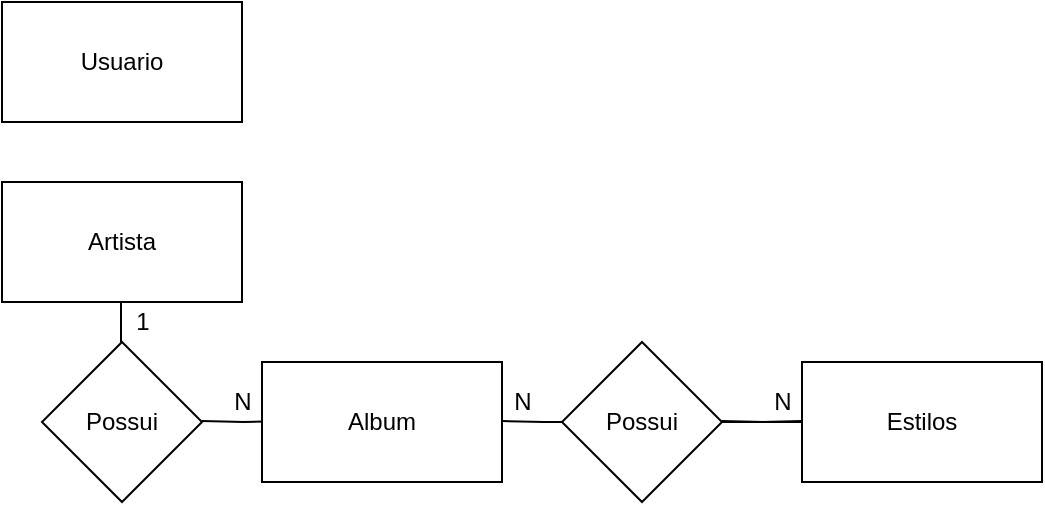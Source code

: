 <mxfile version="14.4.3" type="device" pages="2"><diagram id="LeP7DsikEN-Qfzgdt1PO" name="conceito"><mxGraphModel dx="868" dy="482" grid="1" gridSize="10" guides="1" tooltips="1" connect="1" arrows="1" fold="1" page="1" pageScale="1" pageWidth="827" pageHeight="1169" math="0" shadow="0"><root><mxCell id="0"/><mxCell id="1" parent="0"/><mxCell id="dh__7oNxm8ZijrW1J41I-5" value="Usuario" style="rounded=0;whiteSpace=wrap;html=1;" parent="1" vertex="1"><mxGeometry x="90" y="30" width="120" height="60" as="geometry"/></mxCell><mxCell id="dh__7oNxm8ZijrW1J41I-15" value="Artista" style="rounded=0;whiteSpace=wrap;html=1;" parent="1" vertex="1"><mxGeometry x="90" y="120" width="120" height="60" as="geometry"/></mxCell><mxCell id="dh__7oNxm8ZijrW1J41I-16" style="edgeStyle=orthogonalEdgeStyle;rounded=0;orthogonalLoop=1;jettySize=auto;html=1;exitX=0.5;exitY=1;exitDx=0;exitDy=0;endArrow=none;endFill=0;" parent="1" edge="1"><mxGeometry relative="1" as="geometry"><mxPoint x="149.5" y="200" as="targetPoint"/><mxPoint x="149.5" y="180" as="sourcePoint"/></mxGeometry></mxCell><mxCell id="dh__7oNxm8ZijrW1J41I-17" value="Possui" style="rhombus;whiteSpace=wrap;html=1;" parent="1" vertex="1"><mxGeometry x="110" y="200" width="80" height="80" as="geometry"/></mxCell><mxCell id="dh__7oNxm8ZijrW1J41I-18" style="edgeStyle=orthogonalEdgeStyle;rounded=0;orthogonalLoop=1;jettySize=auto;html=1;exitX=1;exitY=0.5;exitDx=0;exitDy=0;endArrow=none;endFill=0;" parent="1" edge="1"><mxGeometry relative="1" as="geometry"><mxPoint x="230" y="239.5" as="targetPoint"/><mxPoint x="190" y="239.5" as="sourcePoint"/></mxGeometry></mxCell><mxCell id="dh__7oNxm8ZijrW1J41I-19" value="Album" style="rounded=0;whiteSpace=wrap;html=1;" parent="1" vertex="1"><mxGeometry x="220" y="210" width="120" height="60" as="geometry"/></mxCell><mxCell id="dh__7oNxm8ZijrW1J41I-20" style="edgeStyle=orthogonalEdgeStyle;rounded=0;orthogonalLoop=1;jettySize=auto;html=1;exitX=1;exitY=0.5;exitDx=0;exitDy=0;endArrow=none;endFill=0;" parent="1" target="dh__7oNxm8ZijrW1J41I-21" edge="1"><mxGeometry relative="1" as="geometry"><mxPoint x="380" y="239.5" as="targetPoint"/><mxPoint x="340" y="239.5" as="sourcePoint"/></mxGeometry></mxCell><mxCell id="dh__7oNxm8ZijrW1J41I-32" value="" style="edgeStyle=orthogonalEdgeStyle;rounded=0;orthogonalLoop=1;jettySize=auto;html=1;endArrow=none;endFill=0;" parent="1" source="dh__7oNxm8ZijrW1J41I-21" target="dh__7oNxm8ZijrW1J41I-23" edge="1"><mxGeometry relative="1" as="geometry"/></mxCell><mxCell id="dh__7oNxm8ZijrW1J41I-21" value="Possui" style="rhombus;whiteSpace=wrap;html=1;" parent="1" vertex="1"><mxGeometry x="370" y="200" width="80" height="80" as="geometry"/></mxCell><mxCell id="dh__7oNxm8ZijrW1J41I-22" style="edgeStyle=orthogonalEdgeStyle;rounded=0;orthogonalLoop=1;jettySize=auto;html=1;exitX=1;exitY=0.5;exitDx=0;exitDy=0;endArrow=none;endFill=0;" parent="1" edge="1"><mxGeometry relative="1" as="geometry"><mxPoint x="490" y="239.5" as="targetPoint"/><mxPoint x="450" y="239.5" as="sourcePoint"/></mxGeometry></mxCell><mxCell id="dh__7oNxm8ZijrW1J41I-23" value="Estilos" style="rounded=0;whiteSpace=wrap;html=1;" parent="1" vertex="1"><mxGeometry x="490" y="210" width="120" height="60" as="geometry"/></mxCell><mxCell id="dh__7oNxm8ZijrW1J41I-28" value="1" style="text;html=1;align=center;verticalAlign=middle;resizable=0;points=[];autosize=1;" parent="1" vertex="1"><mxGeometry x="150" y="180" width="20" height="20" as="geometry"/></mxCell><mxCell id="dh__7oNxm8ZijrW1J41I-30" value="N" style="text;html=1;align=center;verticalAlign=middle;resizable=0;points=[];autosize=1;" parent="1" vertex="1"><mxGeometry x="200" y="220" width="20" height="20" as="geometry"/></mxCell><mxCell id="dh__7oNxm8ZijrW1J41I-33" value="N" style="text;html=1;align=center;verticalAlign=middle;resizable=0;points=[];autosize=1;" parent="1" vertex="1"><mxGeometry x="470" y="220" width="20" height="20" as="geometry"/></mxCell><mxCell id="lsiqyYkslbBEf6EkkyKP-1" value="N" style="text;html=1;align=center;verticalAlign=middle;resizable=0;points=[];autosize=1;" vertex="1" parent="1"><mxGeometry x="340" y="220" width="20" height="20" as="geometry"/></mxCell></root></mxGraphModel></diagram><diagram id="9w5g0N1pi_8C35dO7JuZ" name="logica"><mxGraphModel dx="868" dy="482" grid="1" gridSize="10" guides="1" tooltips="1" connect="1" arrows="1" fold="1" page="1" pageScale="1" pageWidth="827" pageHeight="1169" math="0" shadow="0"><root><mxCell id="_6zG4rmcazNxQJlv5cQW-0"/><mxCell id="_6zG4rmcazNxQJlv5cQW-1" parent="_6zG4rmcazNxQJlv5cQW-0"/><mxCell id="tri-vxsSY3vFxfZPbeEI-26" value="Artista" style="shape=table;startSize=30;container=1;collapsible=1;childLayout=tableLayout;fixedRows=1;rowLines=0;fontStyle=1;align=center;resizeLast=1;" parent="_6zG4rmcazNxQJlv5cQW-1" vertex="1"><mxGeometry x="20" y="40" width="180" height="130" as="geometry"/></mxCell><mxCell id="tri-vxsSY3vFxfZPbeEI-27" value="" style="shape=partialRectangle;collapsible=0;dropTarget=0;pointerEvents=0;fillColor=none;top=0;left=0;bottom=0;right=0;points=[[0,0.5],[1,0.5]];portConstraint=eastwest;" parent="tri-vxsSY3vFxfZPbeEI-26" vertex="1"><mxGeometry y="30" width="180" height="30" as="geometry"/></mxCell><mxCell id="tri-vxsSY3vFxfZPbeEI-28" value="PK" style="shape=partialRectangle;connectable=0;fillColor=none;top=0;left=0;bottom=0;right=0;fontStyle=1;overflow=hidden;" parent="tri-vxsSY3vFxfZPbeEI-27" vertex="1"><mxGeometry width="60" height="30" as="geometry"/></mxCell><mxCell id="tri-vxsSY3vFxfZPbeEI-29" value="IdArtista" style="shape=partialRectangle;connectable=0;fillColor=none;top=0;left=0;bottom=0;right=0;align=left;spacingLeft=6;fontStyle=1;overflow=hidden;" parent="tri-vxsSY3vFxfZPbeEI-27" vertex="1"><mxGeometry x="60" width="120" height="30" as="geometry"/></mxCell><mxCell id="tri-vxsSY3vFxfZPbeEI-30" value="" style="shape=partialRectangle;collapsible=0;dropTarget=0;pointerEvents=0;fillColor=none;top=0;left=0;bottom=1;right=0;points=[[0,0.5],[1,0.5]];portConstraint=eastwest;" parent="tri-vxsSY3vFxfZPbeEI-26" vertex="1"><mxGeometry y="60" width="180" height="30" as="geometry"/></mxCell><mxCell id="tri-vxsSY3vFxfZPbeEI-31" value="Fk" style="shape=partialRectangle;connectable=0;fillColor=none;top=0;left=0;bottom=0;right=0;fontStyle=1;overflow=hidden;" parent="tri-vxsSY3vFxfZPbeEI-30" vertex="1"><mxGeometry width="60" height="30" as="geometry"/></mxCell><mxCell id="tri-vxsSY3vFxfZPbeEI-32" value="IdPlataforma" style="shape=partialRectangle;connectable=0;fillColor=none;top=0;left=0;bottom=0;right=0;align=left;spacingLeft=6;fontStyle=1;overflow=hidden;" parent="tri-vxsSY3vFxfZPbeEI-30" vertex="1"><mxGeometry x="60" width="120" height="30" as="geometry"/></mxCell><mxCell id="tri-vxsSY3vFxfZPbeEI-33" value="" style="shape=partialRectangle;collapsible=0;dropTarget=0;pointerEvents=0;fillColor=none;top=0;left=0;bottom=0;right=0;points=[[0,0.5],[1,0.5]];portConstraint=eastwest;" parent="tri-vxsSY3vFxfZPbeEI-26" vertex="1"><mxGeometry y="90" width="180" height="30" as="geometry"/></mxCell><mxCell id="tri-vxsSY3vFxfZPbeEI-34" value="" style="shape=partialRectangle;connectable=0;fillColor=none;top=0;left=0;bottom=0;right=0;editable=1;overflow=hidden;" parent="tri-vxsSY3vFxfZPbeEI-33" vertex="1"><mxGeometry width="60" height="30" as="geometry"/></mxCell><mxCell id="tri-vxsSY3vFxfZPbeEI-35" value="Nome" style="shape=partialRectangle;connectable=0;fillColor=none;top=0;left=0;bottom=0;right=0;align=left;spacingLeft=6;overflow=hidden;" parent="tri-vxsSY3vFxfZPbeEI-33" vertex="1"><mxGeometry x="60" width="120" height="30" as="geometry"/></mxCell><mxCell id="tri-vxsSY3vFxfZPbeEI-39" value="Usuario" style="shape=table;startSize=30;container=1;collapsible=1;childLayout=tableLayout;fixedRows=1;rowLines=0;fontStyle=1;align=center;resizeLast=1;" parent="_6zG4rmcazNxQJlv5cQW-1" vertex="1"><mxGeometry x="280" y="40" width="180" height="220" as="geometry"/></mxCell><mxCell id="tri-vxsSY3vFxfZPbeEI-40" value="" style="shape=partialRectangle;collapsible=0;dropTarget=0;pointerEvents=0;fillColor=none;top=0;left=0;bottom=0;right=0;points=[[0,0.5],[1,0.5]];portConstraint=eastwest;" parent="tri-vxsSY3vFxfZPbeEI-39" vertex="1"><mxGeometry y="30" width="180" height="30" as="geometry"/></mxCell><mxCell id="tri-vxsSY3vFxfZPbeEI-41" value="Pk" style="shape=partialRectangle;connectable=0;fillColor=none;top=0;left=0;bottom=0;right=0;fontStyle=1;overflow=hidden;" parent="tri-vxsSY3vFxfZPbeEI-40" vertex="1"><mxGeometry width="60" height="30" as="geometry"/></mxCell><mxCell id="tri-vxsSY3vFxfZPbeEI-42" value="IdUsuario" style="shape=partialRectangle;connectable=0;fillColor=none;top=0;left=0;bottom=0;right=0;align=left;spacingLeft=6;fontStyle=1;overflow=hidden;" parent="tri-vxsSY3vFxfZPbeEI-40" vertex="1"><mxGeometry x="60" width="120" height="30" as="geometry"/></mxCell><mxCell id="tri-vxsSY3vFxfZPbeEI-43" value="" style="shape=partialRectangle;collapsible=0;dropTarget=0;pointerEvents=0;fillColor=none;top=0;left=0;bottom=1;right=0;points=[[0,0.5],[1,0.5]];portConstraint=eastwest;" parent="tri-vxsSY3vFxfZPbeEI-39" vertex="1"><mxGeometry y="60" width="180" height="30" as="geometry"/></mxCell><mxCell id="tri-vxsSY3vFxfZPbeEI-44" value="FK" style="shape=partialRectangle;connectable=0;fillColor=none;top=0;left=0;bottom=0;right=0;fontStyle=1;overflow=hidden;" parent="tri-vxsSY3vFxfZPbeEI-43" vertex="1"><mxGeometry width="60" height="30" as="geometry"/></mxCell><mxCell id="tri-vxsSY3vFxfZPbeEI-45" value="IdPlataforma " style="shape=partialRectangle;connectable=0;fillColor=none;top=0;left=0;bottom=0;right=0;align=left;spacingLeft=6;fontStyle=1;overflow=hidden;" parent="tri-vxsSY3vFxfZPbeEI-43" vertex="1"><mxGeometry x="60" width="120" height="30" as="geometry"/></mxCell><mxCell id="tri-vxsSY3vFxfZPbeEI-46" value="" style="shape=partialRectangle;collapsible=0;dropTarget=0;pointerEvents=0;fillColor=none;top=0;left=0;bottom=0;right=0;points=[[0,0.5],[1,0.5]];portConstraint=eastwest;" parent="tri-vxsSY3vFxfZPbeEI-39" vertex="1"><mxGeometry y="90" width="180" height="30" as="geometry"/></mxCell><mxCell id="tri-vxsSY3vFxfZPbeEI-47" value="" style="shape=partialRectangle;connectable=0;fillColor=none;top=0;left=0;bottom=0;right=0;editable=1;overflow=hidden;" parent="tri-vxsSY3vFxfZPbeEI-46" vertex="1"><mxGeometry width="60" height="30" as="geometry"/></mxCell><mxCell id="tri-vxsSY3vFxfZPbeEI-48" value="Nome" style="shape=partialRectangle;connectable=0;fillColor=none;top=0;left=0;bottom=0;right=0;align=left;spacingLeft=6;overflow=hidden;" parent="tri-vxsSY3vFxfZPbeEI-46" vertex="1"><mxGeometry x="60" width="120" height="30" as="geometry"/></mxCell><mxCell id="tri-vxsSY3vFxfZPbeEI-52" value="" style="shape=partialRectangle;collapsible=0;dropTarget=0;pointerEvents=0;fillColor=none;top=0;left=0;bottom=0;right=0;points=[[0,0.5],[1,0.5]];portConstraint=eastwest;" parent="tri-vxsSY3vFxfZPbeEI-39" vertex="1"><mxGeometry y="120" width="180" height="30" as="geometry"/></mxCell><mxCell id="tri-vxsSY3vFxfZPbeEI-53" value="" style="shape=partialRectangle;connectable=0;fillColor=none;top=0;left=0;bottom=0;right=0;editable=1;overflow=hidden;" parent="tri-vxsSY3vFxfZPbeEI-52" vertex="1"><mxGeometry width="60" height="30" as="geometry"/></mxCell><mxCell id="tri-vxsSY3vFxfZPbeEI-54" value="Email" style="shape=partialRectangle;connectable=0;fillColor=none;top=0;left=0;bottom=0;right=0;align=left;spacingLeft=6;overflow=hidden;" parent="tri-vxsSY3vFxfZPbeEI-52" vertex="1"><mxGeometry x="60" width="120" height="30" as="geometry"/></mxCell><mxCell id="tri-vxsSY3vFxfZPbeEI-55" value="" style="shape=partialRectangle;collapsible=0;dropTarget=0;pointerEvents=0;fillColor=none;top=0;left=0;bottom=0;right=0;points=[[0,0.5],[1,0.5]];portConstraint=eastwest;" parent="tri-vxsSY3vFxfZPbeEI-39" vertex="1"><mxGeometry y="150" width="180" height="30" as="geometry"/></mxCell><mxCell id="tri-vxsSY3vFxfZPbeEI-56" value="" style="shape=partialRectangle;connectable=0;fillColor=none;top=0;left=0;bottom=0;right=0;editable=1;overflow=hidden;" parent="tri-vxsSY3vFxfZPbeEI-55" vertex="1"><mxGeometry width="60" height="30" as="geometry"/></mxCell><mxCell id="tri-vxsSY3vFxfZPbeEI-57" value="Senha" style="shape=partialRectangle;connectable=0;fillColor=none;top=0;left=0;bottom=0;right=0;align=left;spacingLeft=6;overflow=hidden;" parent="tri-vxsSY3vFxfZPbeEI-55" vertex="1"><mxGeometry x="60" width="120" height="30" as="geometry"/></mxCell><mxCell id="tri-vxsSY3vFxfZPbeEI-49" value="" style="shape=partialRectangle;collapsible=0;dropTarget=0;pointerEvents=0;fillColor=none;top=0;left=0;bottom=0;right=0;points=[[0,0.5],[1,0.5]];portConstraint=eastwest;" parent="tri-vxsSY3vFxfZPbeEI-39" vertex="1"><mxGeometry y="180" width="180" height="30" as="geometry"/></mxCell><mxCell id="tri-vxsSY3vFxfZPbeEI-50" value="" style="shape=partialRectangle;connectable=0;fillColor=none;top=0;left=0;bottom=0;right=0;editable=1;overflow=hidden;" parent="tri-vxsSY3vFxfZPbeEI-49" vertex="1"><mxGeometry width="60" height="30" as="geometry"/></mxCell><mxCell id="tri-vxsSY3vFxfZPbeEI-51" value="TipoPermi" style="shape=partialRectangle;connectable=0;fillColor=none;top=0;left=0;bottom=0;right=0;align=left;spacingLeft=6;overflow=hidden;" parent="tri-vxsSY3vFxfZPbeEI-49" vertex="1"><mxGeometry x="60" width="120" height="30" as="geometry"/></mxCell><mxCell id="tri-vxsSY3vFxfZPbeEI-58" value="Album" style="shape=table;startSize=30;container=1;collapsible=1;childLayout=tableLayout;fixedRows=1;rowLines=0;fontStyle=1;align=center;resizeLast=1;" parent="_6zG4rmcazNxQJlv5cQW-1" vertex="1"><mxGeometry x="20" y="200" width="180" height="280" as="geometry"/></mxCell><mxCell id="tri-vxsSY3vFxfZPbeEI-59" value="" style="shape=partialRectangle;collapsible=0;dropTarget=0;pointerEvents=0;fillColor=none;top=0;left=0;bottom=0;right=0;points=[[0,0.5],[1,0.5]];portConstraint=eastwest;" parent="tri-vxsSY3vFxfZPbeEI-58" vertex="1"><mxGeometry y="30" width="180" height="30" as="geometry"/></mxCell><mxCell id="tri-vxsSY3vFxfZPbeEI-60" value="Pk" style="shape=partialRectangle;connectable=0;fillColor=none;top=0;left=0;bottom=0;right=0;fontStyle=1;overflow=hidden;" parent="tri-vxsSY3vFxfZPbeEI-59" vertex="1"><mxGeometry width="60" height="30" as="geometry"/></mxCell><mxCell id="tri-vxsSY3vFxfZPbeEI-61" value="IdAlbum" style="shape=partialRectangle;connectable=0;fillColor=none;top=0;left=0;bottom=0;right=0;align=left;spacingLeft=6;fontStyle=1;overflow=hidden;" parent="tri-vxsSY3vFxfZPbeEI-59" vertex="1"><mxGeometry x="60" width="120" height="30" as="geometry"/></mxCell><mxCell id="tri-vxsSY3vFxfZPbeEI-71" value="" style="shape=partialRectangle;collapsible=0;dropTarget=0;pointerEvents=0;fillColor=none;top=0;left=0;bottom=0;right=0;points=[[0,0.5],[1,0.5]];portConstraint=eastwest;" parent="tri-vxsSY3vFxfZPbeEI-58" vertex="1"><mxGeometry y="60" width="180" height="30" as="geometry"/></mxCell><mxCell id="tri-vxsSY3vFxfZPbeEI-72" value="FK" style="shape=partialRectangle;connectable=0;fillColor=none;top=0;left=0;bottom=0;right=0;fontStyle=1;overflow=hidden;" parent="tri-vxsSY3vFxfZPbeEI-71" vertex="1"><mxGeometry width="60" height="30" as="geometry"/></mxCell><mxCell id="tri-vxsSY3vFxfZPbeEI-73" value="IdArtista" style="shape=partialRectangle;connectable=0;fillColor=none;top=0;left=0;bottom=0;right=0;align=left;spacingLeft=6;fontStyle=1;overflow=hidden;" parent="tri-vxsSY3vFxfZPbeEI-71" vertex="1"><mxGeometry x="60" width="120" height="30" as="geometry"/></mxCell><mxCell id="tri-vxsSY3vFxfZPbeEI-62" value="" style="shape=partialRectangle;collapsible=0;dropTarget=0;pointerEvents=0;fillColor=none;top=0;left=0;bottom=1;right=0;points=[[0,0.5],[1,0.5]];portConstraint=eastwest;" parent="tri-vxsSY3vFxfZPbeEI-58" vertex="1"><mxGeometry y="90" width="180" height="30" as="geometry"/></mxCell><mxCell id="tri-vxsSY3vFxfZPbeEI-63" value="Fk" style="shape=partialRectangle;connectable=0;fillColor=none;top=0;left=0;bottom=0;right=0;fontStyle=1;overflow=hidden;" parent="tri-vxsSY3vFxfZPbeEI-62" vertex="1"><mxGeometry width="60" height="30" as="geometry"/></mxCell><mxCell id="tri-vxsSY3vFxfZPbeEI-64" value="IdEstilo" style="shape=partialRectangle;connectable=0;fillColor=none;top=0;left=0;bottom=0;right=0;align=left;spacingLeft=6;fontStyle=1;overflow=hidden;" parent="tri-vxsSY3vFxfZPbeEI-62" vertex="1"><mxGeometry x="60" width="120" height="30" as="geometry"/></mxCell><mxCell id="tri-vxsSY3vFxfZPbeEI-65" value="" style="shape=partialRectangle;collapsible=0;dropTarget=0;pointerEvents=0;fillColor=none;top=0;left=0;bottom=0;right=0;points=[[0,0.5],[1,0.5]];portConstraint=eastwest;" parent="tri-vxsSY3vFxfZPbeEI-58" vertex="1"><mxGeometry y="120" width="180" height="30" as="geometry"/></mxCell><mxCell id="tri-vxsSY3vFxfZPbeEI-66" value="" style="shape=partialRectangle;connectable=0;fillColor=none;top=0;left=0;bottom=0;right=0;editable=1;overflow=hidden;" parent="tri-vxsSY3vFxfZPbeEI-65" vertex="1"><mxGeometry width="60" height="30" as="geometry"/></mxCell><mxCell id="tri-vxsSY3vFxfZPbeEI-67" value="Titulo" style="shape=partialRectangle;connectable=0;fillColor=none;top=0;left=0;bottom=0;right=0;align=left;spacingLeft=6;overflow=hidden;" parent="tri-vxsSY3vFxfZPbeEI-65" vertex="1"><mxGeometry x="60" width="120" height="30" as="geometry"/></mxCell><mxCell id="tri-vxsSY3vFxfZPbeEI-68" value="" style="shape=partialRectangle;collapsible=0;dropTarget=0;pointerEvents=0;fillColor=none;top=0;left=0;bottom=0;right=0;points=[[0,0.5],[1,0.5]];portConstraint=eastwest;" parent="tri-vxsSY3vFxfZPbeEI-58" vertex="1"><mxGeometry y="150" width="180" height="30" as="geometry"/></mxCell><mxCell id="tri-vxsSY3vFxfZPbeEI-69" value="" style="shape=partialRectangle;connectable=0;fillColor=none;top=0;left=0;bottom=0;right=0;editable=1;overflow=hidden;" parent="tri-vxsSY3vFxfZPbeEI-68" vertex="1"><mxGeometry width="60" height="30" as="geometry"/></mxCell><mxCell id="tri-vxsSY3vFxfZPbeEI-70" value="DataLancamento" style="shape=partialRectangle;connectable=0;fillColor=none;top=0;left=0;bottom=0;right=0;align=left;spacingLeft=6;overflow=hidden;" parent="tri-vxsSY3vFxfZPbeEI-68" vertex="1"><mxGeometry x="60" width="120" height="30" as="geometry"/></mxCell><mxCell id="tri-vxsSY3vFxfZPbeEI-78" value="" style="shape=partialRectangle;collapsible=0;dropTarget=0;pointerEvents=0;fillColor=none;top=0;left=0;bottom=0;right=0;points=[[0,0.5],[1,0.5]];portConstraint=eastwest;" parent="tri-vxsSY3vFxfZPbeEI-58" vertex="1"><mxGeometry y="180" width="180" height="30" as="geometry"/></mxCell><mxCell id="tri-vxsSY3vFxfZPbeEI-79" value="" style="shape=partialRectangle;connectable=0;fillColor=none;top=0;left=0;bottom=0;right=0;editable=1;overflow=hidden;" parent="tri-vxsSY3vFxfZPbeEI-78" vertex="1"><mxGeometry width="60" height="30" as="geometry"/></mxCell><mxCell id="tri-vxsSY3vFxfZPbeEI-80" value="Minutos" style="shape=partialRectangle;connectable=0;fillColor=none;top=0;left=0;bottom=0;right=0;align=left;spacingLeft=6;overflow=hidden;" parent="tri-vxsSY3vFxfZPbeEI-78" vertex="1"><mxGeometry x="60" width="120" height="30" as="geometry"/></mxCell><mxCell id="tri-vxsSY3vFxfZPbeEI-81" value="" style="shape=partialRectangle;collapsible=0;dropTarget=0;pointerEvents=0;fillColor=none;top=0;left=0;bottom=0;right=0;points=[[0,0.5],[1,0.5]];portConstraint=eastwest;" parent="tri-vxsSY3vFxfZPbeEI-58" vertex="1"><mxGeometry y="210" width="180" height="30" as="geometry"/></mxCell><mxCell id="tri-vxsSY3vFxfZPbeEI-82" value="" style="shape=partialRectangle;connectable=0;fillColor=none;top=0;left=0;bottom=0;right=0;editable=1;overflow=hidden;" parent="tri-vxsSY3vFxfZPbeEI-81" vertex="1"><mxGeometry width="60" height="30" as="geometry"/></mxCell><mxCell id="tri-vxsSY3vFxfZPbeEI-83" value="AtivoVisu" style="shape=partialRectangle;connectable=0;fillColor=none;top=0;left=0;bottom=0;right=0;align=left;spacingLeft=6;overflow=hidden;" parent="tri-vxsSY3vFxfZPbeEI-81" vertex="1"><mxGeometry x="60" width="120" height="30" as="geometry"/></mxCell><mxCell id="tri-vxsSY3vFxfZPbeEI-75" value="" style="shape=partialRectangle;collapsible=0;dropTarget=0;pointerEvents=0;fillColor=none;top=0;left=0;bottom=0;right=0;points=[[0,0.5],[1,0.5]];portConstraint=eastwest;" parent="tri-vxsSY3vFxfZPbeEI-58" vertex="1"><mxGeometry y="240" width="180" height="30" as="geometry"/></mxCell><mxCell id="tri-vxsSY3vFxfZPbeEI-76" value="" style="shape=partialRectangle;connectable=0;fillColor=none;top=0;left=0;bottom=0;right=0;editable=1;overflow=hidden;" parent="tri-vxsSY3vFxfZPbeEI-75" vertex="1"><mxGeometry width="60" height="30" as="geometry"/></mxCell><mxCell id="tri-vxsSY3vFxfZPbeEI-77" value="Localizacao" style="shape=partialRectangle;connectable=0;fillColor=none;top=0;left=0;bottom=0;right=0;align=left;spacingLeft=6;overflow=hidden;" parent="tri-vxsSY3vFxfZPbeEI-75" vertex="1"><mxGeometry x="60" width="120" height="30" as="geometry"/></mxCell><mxCell id="tri-vxsSY3vFxfZPbeEI-84" value="Estilo" style="shape=table;startSize=30;container=1;collapsible=1;childLayout=tableLayout;fixedRows=1;rowLines=0;fontStyle=1;align=center;resizeLast=1;" parent="_6zG4rmcazNxQJlv5cQW-1" vertex="1"><mxGeometry x="280" y="320" width="180" height="130" as="geometry"/></mxCell><mxCell id="tri-vxsSY3vFxfZPbeEI-85" value="" style="shape=partialRectangle;collapsible=0;dropTarget=0;pointerEvents=0;fillColor=none;top=0;left=0;bottom=0;right=0;points=[[0,0.5],[1,0.5]];portConstraint=eastwest;" parent="tri-vxsSY3vFxfZPbeEI-84" vertex="1"><mxGeometry y="30" width="180" height="30" as="geometry"/></mxCell><mxCell id="tri-vxsSY3vFxfZPbeEI-86" value="Pk" style="shape=partialRectangle;connectable=0;fillColor=none;top=0;left=0;bottom=0;right=0;fontStyle=1;overflow=hidden;" parent="tri-vxsSY3vFxfZPbeEI-85" vertex="1"><mxGeometry width="60" height="30" as="geometry"/></mxCell><mxCell id="tri-vxsSY3vFxfZPbeEI-87" value="IdEstilo" style="shape=partialRectangle;connectable=0;fillColor=none;top=0;left=0;bottom=0;right=0;align=left;spacingLeft=6;fontStyle=1;overflow=hidden;" parent="tri-vxsSY3vFxfZPbeEI-85" vertex="1"><mxGeometry x="60" width="120" height="30" as="geometry"/></mxCell><mxCell id="tri-vxsSY3vFxfZPbeEI-88" value="" style="shape=partialRectangle;collapsible=0;dropTarget=0;pointerEvents=0;fillColor=none;top=0;left=0;bottom=1;right=0;points=[[0,0.5],[1,0.5]];portConstraint=eastwest;" parent="tri-vxsSY3vFxfZPbeEI-84" vertex="1"><mxGeometry y="60" width="180" height="30" as="geometry"/></mxCell><mxCell id="tri-vxsSY3vFxfZPbeEI-89" value="Fk" style="shape=partialRectangle;connectable=0;fillColor=none;top=0;left=0;bottom=0;right=0;fontStyle=1;overflow=hidden;" parent="tri-vxsSY3vFxfZPbeEI-88" vertex="1"><mxGeometry width="60" height="30" as="geometry"/></mxCell><mxCell id="tri-vxsSY3vFxfZPbeEI-90" value="IdAlbum" style="shape=partialRectangle;connectable=0;fillColor=none;top=0;left=0;bottom=0;right=0;align=left;spacingLeft=6;fontStyle=1;overflow=hidden;" parent="tri-vxsSY3vFxfZPbeEI-88" vertex="1"><mxGeometry x="60" width="120" height="30" as="geometry"/></mxCell><mxCell id="tri-vxsSY3vFxfZPbeEI-91" value="" style="shape=partialRectangle;collapsible=0;dropTarget=0;pointerEvents=0;fillColor=none;top=0;left=0;bottom=0;right=0;points=[[0,0.5],[1,0.5]];portConstraint=eastwest;" parent="tri-vxsSY3vFxfZPbeEI-84" vertex="1"><mxGeometry y="90" width="180" height="30" as="geometry"/></mxCell><mxCell id="tri-vxsSY3vFxfZPbeEI-92" value="" style="shape=partialRectangle;connectable=0;fillColor=none;top=0;left=0;bottom=0;right=0;editable=1;overflow=hidden;" parent="tri-vxsSY3vFxfZPbeEI-91" vertex="1"><mxGeometry width="60" height="30" as="geometry"/></mxCell><mxCell id="tri-vxsSY3vFxfZPbeEI-93" value="NomeEstilo" style="shape=partialRectangle;connectable=0;fillColor=none;top=0;left=0;bottom=0;right=0;align=left;spacingLeft=6;overflow=hidden;" parent="tri-vxsSY3vFxfZPbeEI-91" vertex="1"><mxGeometry x="60" width="120" height="30" as="geometry"/></mxCell><mxCell id="tri-vxsSY3vFxfZPbeEI-99" value="" style="edgeStyle=entityRelationEdgeStyle;fontSize=12;html=1;endArrow=ERoneToMany;exitX=1;exitY=0.5;exitDx=0;exitDy=0;entryX=1;entryY=0.5;entryDx=0;entryDy=0;" parent="_6zG4rmcazNxQJlv5cQW-1" source="tri-vxsSY3vFxfZPbeEI-27" target="tri-vxsSY3vFxfZPbeEI-71" edge="1"><mxGeometry width="100" height="100" relative="1" as="geometry"><mxPoint x="360" y="340" as="sourcePoint"/><mxPoint x="460" y="240" as="targetPoint"/></mxGeometry></mxCell><mxCell id="BtbgsVgVbI2gLv8_qA55-14" value="AlbumEstilo" style="shape=table;startSize=30;container=1;collapsible=1;childLayout=tableLayout;fixedRows=1;rowLines=0;fontStyle=1;align=center;resizeLast=1;" vertex="1" parent="_6zG4rmcazNxQJlv5cQW-1"><mxGeometry x="540" y="280" width="180" height="100" as="geometry"/></mxCell><mxCell id="BtbgsVgVbI2gLv8_qA55-15" value="" style="shape=partialRectangle;collapsible=0;dropTarget=0;pointerEvents=0;fillColor=none;top=0;left=0;bottom=0;right=0;points=[[0,0.5],[1,0.5]];portConstraint=eastwest;" vertex="1" parent="BtbgsVgVbI2gLv8_qA55-14"><mxGeometry y="30" width="180" height="30" as="geometry"/></mxCell><mxCell id="BtbgsVgVbI2gLv8_qA55-16" value="Fk" style="shape=partialRectangle;connectable=0;fillColor=none;top=0;left=0;bottom=0;right=0;fontStyle=1;overflow=hidden;" vertex="1" parent="BtbgsVgVbI2gLv8_qA55-15"><mxGeometry width="60" height="30" as="geometry"/></mxCell><mxCell id="BtbgsVgVbI2gLv8_qA55-17" value="IdAlbum" style="shape=partialRectangle;connectable=0;fillColor=none;top=0;left=0;bottom=0;right=0;align=left;spacingLeft=6;fontStyle=5;overflow=hidden;" vertex="1" parent="BtbgsVgVbI2gLv8_qA55-15"><mxGeometry x="60" width="120" height="30" as="geometry"/></mxCell><mxCell id="BtbgsVgVbI2gLv8_qA55-18" value="" style="shape=partialRectangle;collapsible=0;dropTarget=0;pointerEvents=0;fillColor=none;top=0;left=0;bottom=1;right=0;points=[[0,0.5],[1,0.5]];portConstraint=eastwest;" vertex="1" parent="BtbgsVgVbI2gLv8_qA55-14"><mxGeometry y="60" width="180" height="30" as="geometry"/></mxCell><mxCell id="BtbgsVgVbI2gLv8_qA55-19" value="Fk" style="shape=partialRectangle;connectable=0;fillColor=none;top=0;left=0;bottom=0;right=0;fontStyle=1;overflow=hidden;" vertex="1" parent="BtbgsVgVbI2gLv8_qA55-18"><mxGeometry width="60" height="30" as="geometry"/></mxCell><mxCell id="BtbgsVgVbI2gLv8_qA55-20" value="IdEstilo" style="shape=partialRectangle;connectable=0;fillColor=none;top=0;left=0;bottom=0;right=0;align=left;spacingLeft=6;fontStyle=5;overflow=hidden;" vertex="1" parent="BtbgsVgVbI2gLv8_qA55-18"><mxGeometry x="60" width="120" height="30" as="geometry"/></mxCell><mxCell id="BtbgsVgVbI2gLv8_qA55-29" value="" style="edgeStyle=orthogonalEdgeStyle;fontSize=12;html=1;endArrow=ERoneToMany;entryX=0;entryY=0.5;entryDx=0;entryDy=0;exitX=1;exitY=0.5;exitDx=0;exitDy=0;curved=1;" edge="1" parent="_6zG4rmcazNxQJlv5cQW-1" source="tri-vxsSY3vFxfZPbeEI-59" target="BtbgsVgVbI2gLv8_qA55-15"><mxGeometry width="100" height="100" relative="1" as="geometry"><mxPoint x="360" y="410" as="sourcePoint"/><mxPoint x="460" y="310" as="targetPoint"/><Array as="points"><mxPoint x="200" y="280"/><mxPoint x="370" y="280"/><mxPoint x="370" y="300"/><mxPoint x="540" y="300"/></Array></mxGeometry></mxCell><mxCell id="BtbgsVgVbI2gLv8_qA55-30" value="" style="edgeStyle=entityRelationEdgeStyle;fontSize=12;html=1;endArrow=ERmany;entryX=0;entryY=0.5;entryDx=0;entryDy=0;" edge="1" parent="_6zG4rmcazNxQJlv5cQW-1" target="BtbgsVgVbI2gLv8_qA55-18"><mxGeometry width="100" height="100" relative="1" as="geometry"><mxPoint x="460" y="360" as="sourcePoint"/><mxPoint x="560" y="260" as="targetPoint"/></mxGeometry></mxCell></root></mxGraphModel></diagram></mxfile>